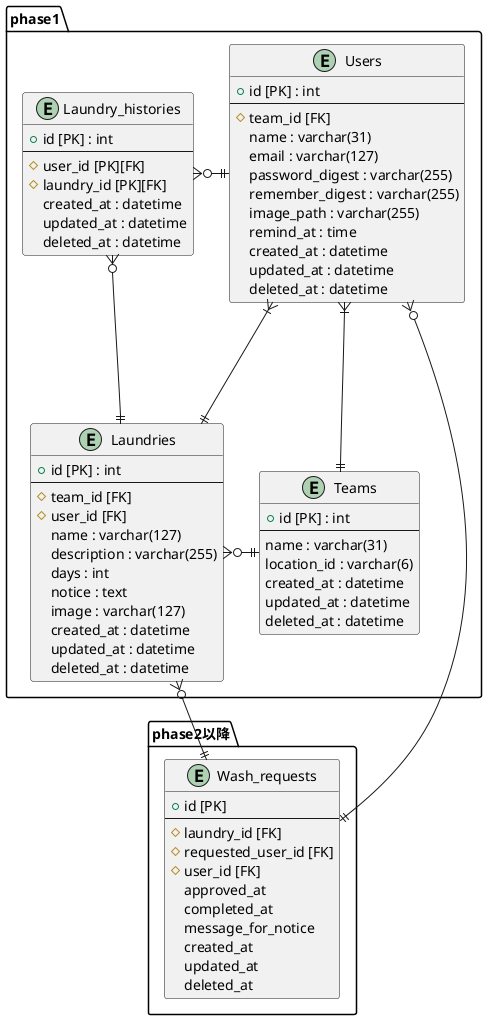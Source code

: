 @startuml

package phase1{
    entity Laundry_histories{
        + id [PK] : int
        --
        # user_id [PK][FK]
        # laundry_id [PK][FK]
        created_at : datetime
        updated_at : datetime
        deleted_at : datetime
    }

    entity Users{
    + id [PK] : int
    --
    # team_id [FK]
    name : varchar(31)
    email : varchar(127)
    password_digest : varchar(255)
    remember_digest : varchar(255)
    image_path : varchar(255)
    remind_at : time
    created_at : datetime
    updated_at : datetime
    deleted_at : datetime
    }

    entity Teams
    {
    + id [PK] : int
    --
    name : varchar(31)
    location_id : varchar(6)
    created_at : datetime
    updated_at : datetime
    deleted_at : datetime
    }

    entity Laundries{
    + id [PK] : int
    --
    # team_id [FK]
    # user_id [FK]
    name : varchar(127)
    description : varchar(255)
    days : int
    notice : text
    image : varchar(127)
    created_at : datetime
    updated_at : datetime
    deleted_at : datetime
    }
}


package  phase2以降{
    entity Wash_requests{
    + id [PK]
    --
    # laundry_id [FK]
    # requested_user_id [FK]
    # user_id [FK]
    approved_at
    completed_at
    message_for_notice
    created_at
    updated_at
    deleted_at
    }
}

Laundry_histories }o-|| Users
Laundry_histories }o-|| Laundries
Users }|---|| Teams
Users }|--|| Laundries
Teams ||-o{ Laundries

Laundries }o--|| Wash_requests
Users }o-|| Wash_requests



@enduml
